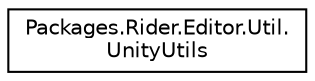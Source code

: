digraph "Graphical Class Hierarchy"
{
 // LATEX_PDF_SIZE
  edge [fontname="Helvetica",fontsize="10",labelfontname="Helvetica",labelfontsize="10"];
  node [fontname="Helvetica",fontsize="10",shape=record];
  rankdir="LR";
  Node0 [label="Packages.Rider.Editor.Util.\lUnityUtils",height=0.2,width=0.4,color="black", fillcolor="white", style="filled",URL="$class_packages_1_1_rider_1_1_editor_1_1_util_1_1_unity_utils.html",tooltip=" "];
}
